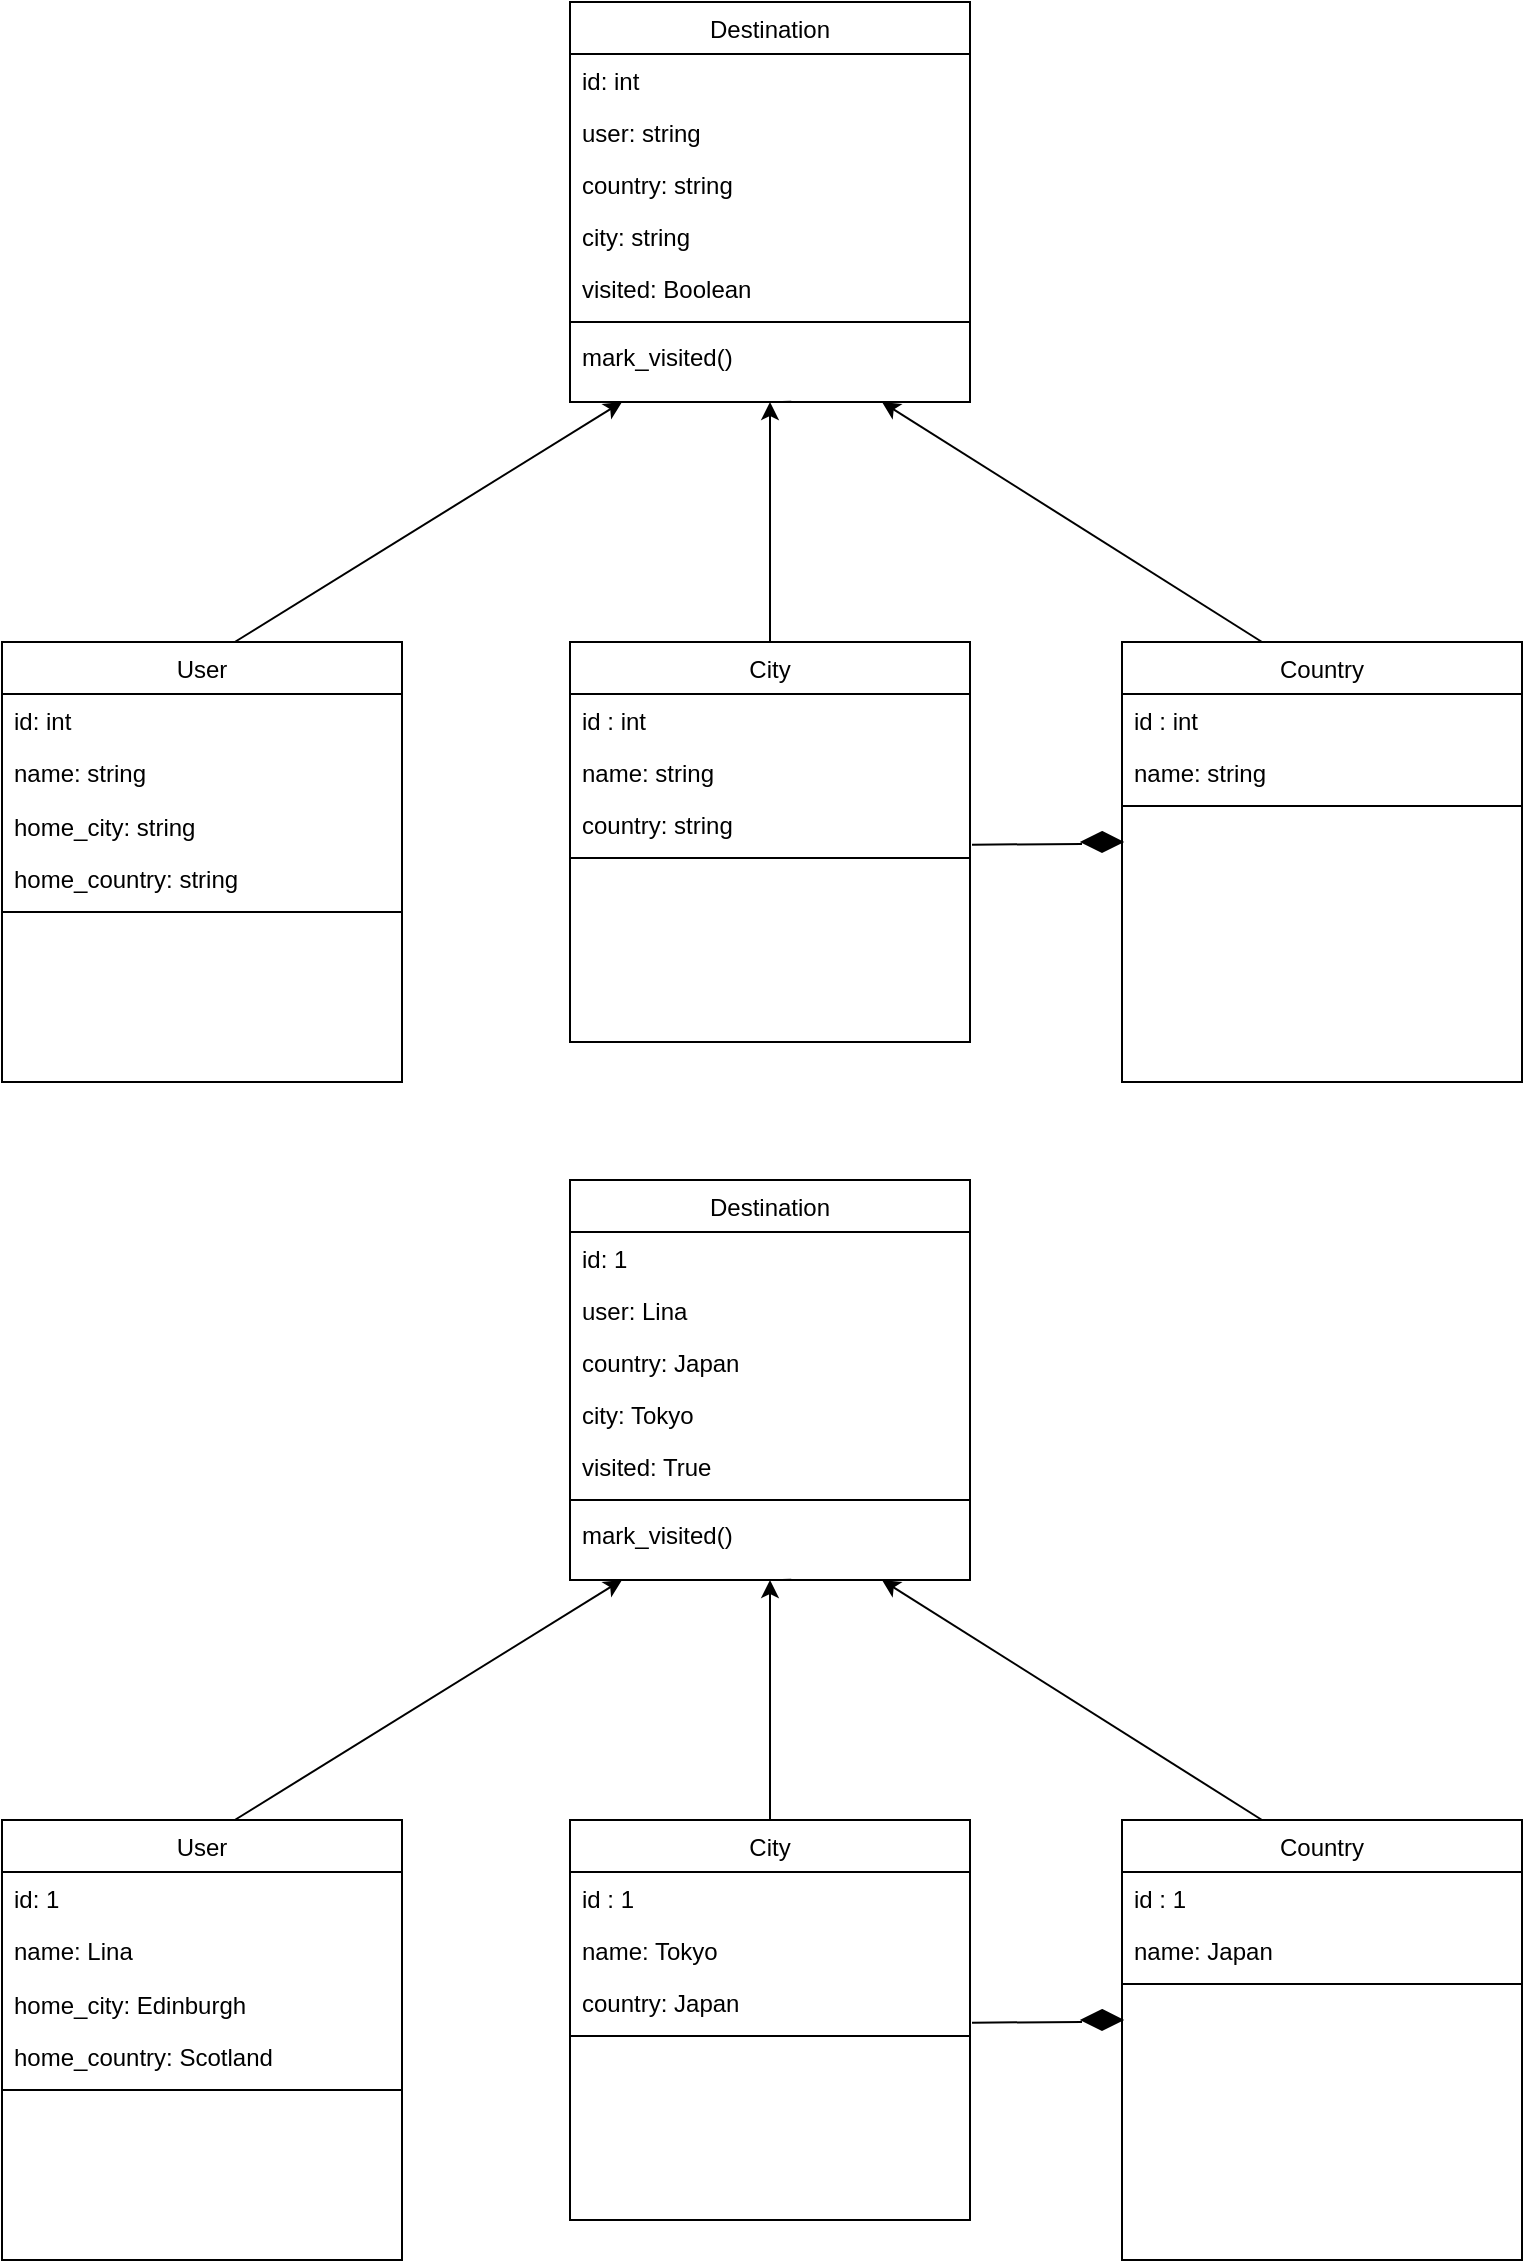 <mxfile version="14.5.1" type="device"><diagram id="C5RBs43oDa-KdzZeNtuy" name="Page-1"><mxGraphModel dx="2306" dy="1212" grid="1" gridSize="10" guides="1" tooltips="1" connect="1" arrows="1" fold="1" page="1" pageScale="1" pageWidth="827" pageHeight="1169" math="0" shadow="0"><root><mxCell id="WIyWlLk6GJQsqaUBKTNV-0"/><mxCell id="WIyWlLk6GJQsqaUBKTNV-1" parent="WIyWlLk6GJQsqaUBKTNV-0"/><mxCell id="hOu4_jnKzFQFYxNaibTn-24" value="" style="shape=rhombus;perimeter=rhombusPerimeter;whiteSpace=wrap;html=1;align=center;fillColor=#000000;" parent="WIyWlLk6GJQsqaUBKTNV-1" vertex="1"><mxGeometry x="570" y="455" width="20" height="10" as="geometry"/></mxCell><mxCell id="73SNleGkroOw5CjTIz4A-29" value="User" style="swimlane;fontStyle=0;align=center;verticalAlign=top;childLayout=stackLayout;horizontal=1;startSize=26;horizontalStack=0;resizeParent=1;resizeLast=0;collapsible=1;marginBottom=0;rounded=0;shadow=0;strokeWidth=1;" parent="WIyWlLk6GJQsqaUBKTNV-1" vertex="1"><mxGeometry x="30" y="360" width="200" height="220" as="geometry"><mxRectangle x="230" y="140" width="160" height="26" as="alternateBounds"/></mxGeometry></mxCell><mxCell id="73SNleGkroOw5CjTIz4A-30" value="id: int" style="text;align=left;verticalAlign=top;spacingLeft=4;spacingRight=4;overflow=hidden;rotatable=0;points=[[0,0.5],[1,0.5]];portConstraint=eastwest;rounded=0;shadow=0;html=0;" parent="73SNleGkroOw5CjTIz4A-29" vertex="1"><mxGeometry y="26" width="200" height="26" as="geometry"/></mxCell><mxCell id="73SNleGkroOw5CjTIz4A-31" value="name: string" style="text;align=left;verticalAlign=top;spacingLeft=4;spacingRight=4;overflow=hidden;rotatable=0;points=[[0,0.5],[1,0.5]];portConstraint=eastwest;" parent="73SNleGkroOw5CjTIz4A-29" vertex="1"><mxGeometry y="52" width="200" height="27" as="geometry"/></mxCell><mxCell id="73SNleGkroOw5CjTIz4A-32" value="home_city: string" style="text;align=left;verticalAlign=top;spacingLeft=4;spacingRight=4;overflow=hidden;rotatable=0;points=[[0,0.5],[1,0.5]];portConstraint=eastwest;" parent="73SNleGkroOw5CjTIz4A-29" vertex="1"><mxGeometry y="79" width="200" height="26" as="geometry"/></mxCell><mxCell id="73SNleGkroOw5CjTIz4A-33" value="home_country: string" style="text;align=left;verticalAlign=top;spacingLeft=4;spacingRight=4;overflow=hidden;rotatable=0;points=[[0,0.5],[1,0.5]];portConstraint=eastwest;rounded=0;shadow=0;html=0;" parent="73SNleGkroOw5CjTIz4A-29" vertex="1"><mxGeometry y="105" width="200" height="26" as="geometry"/></mxCell><mxCell id="73SNleGkroOw5CjTIz4A-36" value="" style="line;html=1;strokeWidth=1;align=left;verticalAlign=middle;spacingTop=-1;spacingLeft=3;spacingRight=3;rotatable=0;labelPosition=right;points=[];portConstraint=eastwest;" parent="73SNleGkroOw5CjTIz4A-29" vertex="1"><mxGeometry y="131" width="200" height="8" as="geometry"/></mxCell><mxCell id="73SNleGkroOw5CjTIz4A-37" value="City" style="swimlane;fontStyle=0;align=center;verticalAlign=top;childLayout=stackLayout;horizontal=1;startSize=26;horizontalStack=0;resizeParent=1;resizeLast=0;collapsible=1;marginBottom=0;rounded=0;shadow=0;strokeWidth=1;" parent="WIyWlLk6GJQsqaUBKTNV-1" vertex="1"><mxGeometry x="314" y="360" width="200" height="200" as="geometry"><mxRectangle x="130" y="380" width="160" height="26" as="alternateBounds"/></mxGeometry></mxCell><mxCell id="73SNleGkroOw5CjTIz4A-38" value="id : int" style="text;align=left;verticalAlign=top;spacingLeft=4;spacingRight=4;overflow=hidden;rotatable=0;points=[[0,0.5],[1,0.5]];portConstraint=eastwest;" parent="73SNleGkroOw5CjTIz4A-37" vertex="1"><mxGeometry y="26" width="200" height="26" as="geometry"/></mxCell><mxCell id="73SNleGkroOw5CjTIz4A-39" value="name: string" style="text;align=left;verticalAlign=top;spacingLeft=4;spacingRight=4;overflow=hidden;rotatable=0;points=[[0,0.5],[1,0.5]];portConstraint=eastwest;rounded=0;shadow=0;html=0;" parent="73SNleGkroOw5CjTIz4A-37" vertex="1"><mxGeometry y="52" width="200" height="26" as="geometry"/></mxCell><mxCell id="BcXDWA3yzZn5r3jogknD-1" value="country: string" style="text;align=left;verticalAlign=top;spacingLeft=4;spacingRight=4;overflow=hidden;rotatable=0;points=[[0,0.5],[1,0.5]];portConstraint=eastwest;rounded=0;shadow=0;html=0;" parent="73SNleGkroOw5CjTIz4A-37" vertex="1"><mxGeometry y="78" width="200" height="26" as="geometry"/></mxCell><mxCell id="73SNleGkroOw5CjTIz4A-40" value="" style="line;html=1;strokeWidth=1;align=left;verticalAlign=middle;spacingTop=-1;spacingLeft=3;spacingRight=3;rotatable=0;labelPosition=right;points=[];portConstraint=eastwest;" parent="73SNleGkroOw5CjTIz4A-37" vertex="1"><mxGeometry y="104" width="200" height="8" as="geometry"/></mxCell><mxCell id="73SNleGkroOw5CjTIz4A-50" value="Country" style="swimlane;fontStyle=0;align=center;verticalAlign=top;childLayout=stackLayout;horizontal=1;startSize=26;horizontalStack=0;resizeParent=1;resizeLast=0;collapsible=1;marginBottom=0;rounded=0;shadow=0;strokeWidth=1;" parent="WIyWlLk6GJQsqaUBKTNV-1" vertex="1"><mxGeometry x="590" y="360" width="200" height="220" as="geometry"><mxRectangle x="550" y="140" width="160" height="26" as="alternateBounds"/></mxGeometry></mxCell><mxCell id="73SNleGkroOw5CjTIz4A-51" value="id : int" style="text;align=left;verticalAlign=top;spacingLeft=4;spacingRight=4;overflow=hidden;rotatable=0;points=[[0,0.5],[1,0.5]];portConstraint=eastwest;" parent="73SNleGkroOw5CjTIz4A-50" vertex="1"><mxGeometry y="26" width="200" height="26" as="geometry"/></mxCell><mxCell id="73SNleGkroOw5CjTIz4A-52" value="name: string" style="text;align=left;verticalAlign=top;spacingLeft=4;spacingRight=4;overflow=hidden;rotatable=0;points=[[0,0.5],[1,0.5]];portConstraint=eastwest;rounded=0;shadow=0;html=0;" parent="73SNleGkroOw5CjTIz4A-50" vertex="1"><mxGeometry y="52" width="200" height="26" as="geometry"/></mxCell><mxCell id="73SNleGkroOw5CjTIz4A-56" value="" style="line;html=1;strokeWidth=1;align=left;verticalAlign=middle;spacingTop=-1;spacingLeft=3;spacingRight=3;rotatable=0;labelPosition=right;points=[];portConstraint=eastwest;" parent="73SNleGkroOw5CjTIz4A-50" vertex="1"><mxGeometry y="78" width="200" height="8" as="geometry"/></mxCell><mxCell id="73SNleGkroOw5CjTIz4A-85" value="Destination" style="swimlane;fontStyle=0;align=center;verticalAlign=top;childLayout=stackLayout;horizontal=1;startSize=26;horizontalStack=0;resizeParent=1;resizeLast=0;collapsible=1;marginBottom=0;rounded=0;shadow=0;strokeWidth=1;" parent="WIyWlLk6GJQsqaUBKTNV-1" vertex="1"><mxGeometry x="314" y="40" width="200" height="200" as="geometry"><mxRectangle x="340" y="380" width="170" height="26" as="alternateBounds"/></mxGeometry></mxCell><mxCell id="73SNleGkroOw5CjTIz4A-86" value="id: int" style="text;align=left;verticalAlign=top;spacingLeft=4;spacingRight=4;overflow=hidden;rotatable=0;points=[[0,0.5],[1,0.5]];portConstraint=eastwest;" parent="73SNleGkroOw5CjTIz4A-85" vertex="1"><mxGeometry y="26" width="200" height="26" as="geometry"/></mxCell><mxCell id="BcXDWA3yzZn5r3jogknD-6" value="user: string" style="text;align=left;verticalAlign=top;spacingLeft=4;spacingRight=4;overflow=hidden;rotatable=0;points=[[0,0.5],[1,0.5]];portConstraint=eastwest;" parent="73SNleGkroOw5CjTIz4A-85" vertex="1"><mxGeometry y="52" width="200" height="26" as="geometry"/></mxCell><mxCell id="73SNleGkroOw5CjTIz4A-93" value="country: string" style="text;align=left;verticalAlign=top;spacingLeft=4;spacingRight=4;overflow=hidden;rotatable=0;points=[[0,0.5],[1,0.5]];portConstraint=eastwest;" parent="73SNleGkroOw5CjTIz4A-85" vertex="1"><mxGeometry y="78" width="200" height="26" as="geometry"/></mxCell><mxCell id="BcXDWA3yzZn5r3jogknD-2" value="city: string" style="text;align=left;verticalAlign=top;spacingLeft=4;spacingRight=4;overflow=hidden;rotatable=0;points=[[0,0.5],[1,0.5]];portConstraint=eastwest;" parent="73SNleGkroOw5CjTIz4A-85" vertex="1"><mxGeometry y="104" width="200" height="26" as="geometry"/></mxCell><mxCell id="BcXDWA3yzZn5r3jogknD-3" value="visited: Boolean" style="text;align=left;verticalAlign=top;spacingLeft=4;spacingRight=4;overflow=hidden;rotatable=0;points=[[0,0.5],[1,0.5]];portConstraint=eastwest;" parent="73SNleGkroOw5CjTIz4A-85" vertex="1"><mxGeometry y="130" width="200" height="26" as="geometry"/></mxCell><mxCell id="73SNleGkroOw5CjTIz4A-90" value="" style="line;html=1;strokeWidth=1;align=left;verticalAlign=middle;spacingTop=-1;spacingLeft=3;spacingRight=3;rotatable=0;labelPosition=right;points=[];portConstraint=eastwest;" parent="73SNleGkroOw5CjTIz4A-85" vertex="1"><mxGeometry y="156" width="200" height="8" as="geometry"/></mxCell><mxCell id="BcXDWA3yzZn5r3jogknD-4" value="mark_visited()" style="text;align=left;verticalAlign=top;spacingLeft=4;spacingRight=4;overflow=hidden;rotatable=0;points=[[0,0.5],[1,0.5]];portConstraint=eastwest;" parent="73SNleGkroOw5CjTIz4A-85" vertex="1"><mxGeometry y="164" width="200" height="26" as="geometry"/></mxCell><mxCell id="hOu4_jnKzFQFYxNaibTn-9" value="" style="endArrow=none;html=1;exitX=0.532;exitY=-0.01;exitDx=0;exitDy=0;exitPerimeter=0;" parent="WIyWlLk6GJQsqaUBKTNV-1" edge="1"><mxGeometry width="50" height="50" relative="1" as="geometry"><mxPoint x="424.64" y="239.9" as="sourcePoint"/><mxPoint x="420" y="240" as="targetPoint"/></mxGeometry></mxCell><mxCell id="hOu4_jnKzFQFYxNaibTn-18" value="" style="endArrow=classic;html=1;exitX=0.582;exitY=0;exitDx=0;exitDy=0;exitPerimeter=0;" parent="WIyWlLk6GJQsqaUBKTNV-1" source="73SNleGkroOw5CjTIz4A-29" edge="1"><mxGeometry width="50" height="50" relative="1" as="geometry"><mxPoint x="270" y="390" as="sourcePoint"/><mxPoint x="340" y="240" as="targetPoint"/></mxGeometry></mxCell><mxCell id="hOu4_jnKzFQFYxNaibTn-19" value="" style="endArrow=classic;html=1;entryX=0.5;entryY=1;entryDx=0;entryDy=0;exitX=0.5;exitY=0;exitDx=0;exitDy=0;" parent="WIyWlLk6GJQsqaUBKTNV-1" source="73SNleGkroOw5CjTIz4A-37" target="73SNleGkroOw5CjTIz4A-85" edge="1"><mxGeometry width="50" height="50" relative="1" as="geometry"><mxPoint x="270" y="390" as="sourcePoint"/><mxPoint x="320" y="340" as="targetPoint"/></mxGeometry></mxCell><mxCell id="hOu4_jnKzFQFYxNaibTn-20" value="" style="endArrow=classic;html=1;exitX=0.35;exitY=0;exitDx=0;exitDy=0;exitPerimeter=0;" parent="WIyWlLk6GJQsqaUBKTNV-1" source="73SNleGkroOw5CjTIz4A-50" edge="1"><mxGeometry width="50" height="50" relative="1" as="geometry"><mxPoint x="270" y="390" as="sourcePoint"/><mxPoint x="470" y="240" as="targetPoint"/></mxGeometry></mxCell><mxCell id="hOu4_jnKzFQFYxNaibTn-22" value="" style="endArrow=none;html=1;exitX=1.005;exitY=0.897;exitDx=0;exitDy=0;exitPerimeter=0;" parent="WIyWlLk6GJQsqaUBKTNV-1" source="BcXDWA3yzZn5r3jogknD-1" edge="1"><mxGeometry width="50" height="50" relative="1" as="geometry"><mxPoint x="270" y="390" as="sourcePoint"/><mxPoint x="570" y="461" as="targetPoint"/></mxGeometry></mxCell><mxCell id="OSMnb0UCmhMHq8LQGXnQ-0" value="" style="shape=rhombus;perimeter=rhombusPerimeter;whiteSpace=wrap;html=1;align=center;fillColor=#000000;" vertex="1" parent="WIyWlLk6GJQsqaUBKTNV-1"><mxGeometry x="570" y="1044" width="20" height="10" as="geometry"/></mxCell><mxCell id="OSMnb0UCmhMHq8LQGXnQ-1" value="User" style="swimlane;fontStyle=0;align=center;verticalAlign=top;childLayout=stackLayout;horizontal=1;startSize=26;horizontalStack=0;resizeParent=1;resizeLast=0;collapsible=1;marginBottom=0;rounded=0;shadow=0;strokeWidth=1;" vertex="1" parent="WIyWlLk6GJQsqaUBKTNV-1"><mxGeometry x="30" y="949" width="200" height="220" as="geometry"><mxRectangle x="230" y="140" width="160" height="26" as="alternateBounds"/></mxGeometry></mxCell><mxCell id="OSMnb0UCmhMHq8LQGXnQ-2" value="id: 1" style="text;align=left;verticalAlign=top;spacingLeft=4;spacingRight=4;overflow=hidden;rotatable=0;points=[[0,0.5],[1,0.5]];portConstraint=eastwest;rounded=0;shadow=0;html=0;" vertex="1" parent="OSMnb0UCmhMHq8LQGXnQ-1"><mxGeometry y="26" width="200" height="26" as="geometry"/></mxCell><mxCell id="OSMnb0UCmhMHq8LQGXnQ-3" value="name: Lina" style="text;align=left;verticalAlign=top;spacingLeft=4;spacingRight=4;overflow=hidden;rotatable=0;points=[[0,0.5],[1,0.5]];portConstraint=eastwest;" vertex="1" parent="OSMnb0UCmhMHq8LQGXnQ-1"><mxGeometry y="52" width="200" height="27" as="geometry"/></mxCell><mxCell id="OSMnb0UCmhMHq8LQGXnQ-4" value="home_city: Edinburgh" style="text;align=left;verticalAlign=top;spacingLeft=4;spacingRight=4;overflow=hidden;rotatable=0;points=[[0,0.5],[1,0.5]];portConstraint=eastwest;" vertex="1" parent="OSMnb0UCmhMHq8LQGXnQ-1"><mxGeometry y="79" width="200" height="26" as="geometry"/></mxCell><mxCell id="OSMnb0UCmhMHq8LQGXnQ-5" value="home_country: Scotland" style="text;align=left;verticalAlign=top;spacingLeft=4;spacingRight=4;overflow=hidden;rotatable=0;points=[[0,0.5],[1,0.5]];portConstraint=eastwest;rounded=0;shadow=0;html=0;" vertex="1" parent="OSMnb0UCmhMHq8LQGXnQ-1"><mxGeometry y="105" width="200" height="26" as="geometry"/></mxCell><mxCell id="OSMnb0UCmhMHq8LQGXnQ-6" value="" style="line;html=1;strokeWidth=1;align=left;verticalAlign=middle;spacingTop=-1;spacingLeft=3;spacingRight=3;rotatable=0;labelPosition=right;points=[];portConstraint=eastwest;" vertex="1" parent="OSMnb0UCmhMHq8LQGXnQ-1"><mxGeometry y="131" width="200" height="8" as="geometry"/></mxCell><mxCell id="OSMnb0UCmhMHq8LQGXnQ-7" value="City" style="swimlane;fontStyle=0;align=center;verticalAlign=top;childLayout=stackLayout;horizontal=1;startSize=26;horizontalStack=0;resizeParent=1;resizeLast=0;collapsible=1;marginBottom=0;rounded=0;shadow=0;strokeWidth=1;" vertex="1" parent="WIyWlLk6GJQsqaUBKTNV-1"><mxGeometry x="314" y="949" width="200" height="200" as="geometry"><mxRectangle x="130" y="380" width="160" height="26" as="alternateBounds"/></mxGeometry></mxCell><mxCell id="OSMnb0UCmhMHq8LQGXnQ-8" value="id : 1&#10;" style="text;align=left;verticalAlign=top;spacingLeft=4;spacingRight=4;overflow=hidden;rotatable=0;points=[[0,0.5],[1,0.5]];portConstraint=eastwest;" vertex="1" parent="OSMnb0UCmhMHq8LQGXnQ-7"><mxGeometry y="26" width="200" height="26" as="geometry"/></mxCell><mxCell id="OSMnb0UCmhMHq8LQGXnQ-9" value="name: Tokyo" style="text;align=left;verticalAlign=top;spacingLeft=4;spacingRight=4;overflow=hidden;rotatable=0;points=[[0,0.5],[1,0.5]];portConstraint=eastwest;rounded=0;shadow=0;html=0;" vertex="1" parent="OSMnb0UCmhMHq8LQGXnQ-7"><mxGeometry y="52" width="200" height="26" as="geometry"/></mxCell><mxCell id="OSMnb0UCmhMHq8LQGXnQ-10" value="country: Japan" style="text;align=left;verticalAlign=top;spacingLeft=4;spacingRight=4;overflow=hidden;rotatable=0;points=[[0,0.5],[1,0.5]];portConstraint=eastwest;rounded=0;shadow=0;html=0;" vertex="1" parent="OSMnb0UCmhMHq8LQGXnQ-7"><mxGeometry y="78" width="200" height="26" as="geometry"/></mxCell><mxCell id="OSMnb0UCmhMHq8LQGXnQ-11" value="" style="line;html=1;strokeWidth=1;align=left;verticalAlign=middle;spacingTop=-1;spacingLeft=3;spacingRight=3;rotatable=0;labelPosition=right;points=[];portConstraint=eastwest;" vertex="1" parent="OSMnb0UCmhMHq8LQGXnQ-7"><mxGeometry y="104" width="200" height="8" as="geometry"/></mxCell><mxCell id="OSMnb0UCmhMHq8LQGXnQ-12" value="Country" style="swimlane;fontStyle=0;align=center;verticalAlign=top;childLayout=stackLayout;horizontal=1;startSize=26;horizontalStack=0;resizeParent=1;resizeLast=0;collapsible=1;marginBottom=0;rounded=0;shadow=0;strokeWidth=1;" vertex="1" parent="WIyWlLk6GJQsqaUBKTNV-1"><mxGeometry x="590" y="949" width="200" height="220" as="geometry"><mxRectangle x="550" y="140" width="160" height="26" as="alternateBounds"/></mxGeometry></mxCell><mxCell id="OSMnb0UCmhMHq8LQGXnQ-13" value="id : 1" style="text;align=left;verticalAlign=top;spacingLeft=4;spacingRight=4;overflow=hidden;rotatable=0;points=[[0,0.5],[1,0.5]];portConstraint=eastwest;" vertex="1" parent="OSMnb0UCmhMHq8LQGXnQ-12"><mxGeometry y="26" width="200" height="26" as="geometry"/></mxCell><mxCell id="OSMnb0UCmhMHq8LQGXnQ-14" value="name: Japan" style="text;align=left;verticalAlign=top;spacingLeft=4;spacingRight=4;overflow=hidden;rotatable=0;points=[[0,0.5],[1,0.5]];portConstraint=eastwest;rounded=0;shadow=0;html=0;" vertex="1" parent="OSMnb0UCmhMHq8LQGXnQ-12"><mxGeometry y="52" width="200" height="26" as="geometry"/></mxCell><mxCell id="OSMnb0UCmhMHq8LQGXnQ-15" value="" style="line;html=1;strokeWidth=1;align=left;verticalAlign=middle;spacingTop=-1;spacingLeft=3;spacingRight=3;rotatable=0;labelPosition=right;points=[];portConstraint=eastwest;" vertex="1" parent="OSMnb0UCmhMHq8LQGXnQ-12"><mxGeometry y="78" width="200" height="8" as="geometry"/></mxCell><mxCell id="OSMnb0UCmhMHq8LQGXnQ-16" value="Destination" style="swimlane;fontStyle=0;align=center;verticalAlign=top;childLayout=stackLayout;horizontal=1;startSize=26;horizontalStack=0;resizeParent=1;resizeLast=0;collapsible=1;marginBottom=0;rounded=0;shadow=0;strokeWidth=1;" vertex="1" parent="WIyWlLk6GJQsqaUBKTNV-1"><mxGeometry x="314" y="629" width="200" height="200" as="geometry"><mxRectangle x="340" y="380" width="170" height="26" as="alternateBounds"/></mxGeometry></mxCell><mxCell id="OSMnb0UCmhMHq8LQGXnQ-17" value="id: 1" style="text;align=left;verticalAlign=top;spacingLeft=4;spacingRight=4;overflow=hidden;rotatable=0;points=[[0,0.5],[1,0.5]];portConstraint=eastwest;" vertex="1" parent="OSMnb0UCmhMHq8LQGXnQ-16"><mxGeometry y="26" width="200" height="26" as="geometry"/></mxCell><mxCell id="OSMnb0UCmhMHq8LQGXnQ-18" value="user: Lina" style="text;align=left;verticalAlign=top;spacingLeft=4;spacingRight=4;overflow=hidden;rotatable=0;points=[[0,0.5],[1,0.5]];portConstraint=eastwest;" vertex="1" parent="OSMnb0UCmhMHq8LQGXnQ-16"><mxGeometry y="52" width="200" height="26" as="geometry"/></mxCell><mxCell id="OSMnb0UCmhMHq8LQGXnQ-19" value="country: Japan" style="text;align=left;verticalAlign=top;spacingLeft=4;spacingRight=4;overflow=hidden;rotatable=0;points=[[0,0.5],[1,0.5]];portConstraint=eastwest;" vertex="1" parent="OSMnb0UCmhMHq8LQGXnQ-16"><mxGeometry y="78" width="200" height="26" as="geometry"/></mxCell><mxCell id="OSMnb0UCmhMHq8LQGXnQ-20" value="city: Tokyo" style="text;align=left;verticalAlign=top;spacingLeft=4;spacingRight=4;overflow=hidden;rotatable=0;points=[[0,0.5],[1,0.5]];portConstraint=eastwest;" vertex="1" parent="OSMnb0UCmhMHq8LQGXnQ-16"><mxGeometry y="104" width="200" height="26" as="geometry"/></mxCell><mxCell id="OSMnb0UCmhMHq8LQGXnQ-21" value="visited: True" style="text;align=left;verticalAlign=top;spacingLeft=4;spacingRight=4;overflow=hidden;rotatable=0;points=[[0,0.5],[1,0.5]];portConstraint=eastwest;" vertex="1" parent="OSMnb0UCmhMHq8LQGXnQ-16"><mxGeometry y="130" width="200" height="26" as="geometry"/></mxCell><mxCell id="OSMnb0UCmhMHq8LQGXnQ-22" value="" style="line;html=1;strokeWidth=1;align=left;verticalAlign=middle;spacingTop=-1;spacingLeft=3;spacingRight=3;rotatable=0;labelPosition=right;points=[];portConstraint=eastwest;" vertex="1" parent="OSMnb0UCmhMHq8LQGXnQ-16"><mxGeometry y="156" width="200" height="8" as="geometry"/></mxCell><mxCell id="OSMnb0UCmhMHq8LQGXnQ-23" value="mark_visited()" style="text;align=left;verticalAlign=top;spacingLeft=4;spacingRight=4;overflow=hidden;rotatable=0;points=[[0,0.5],[1,0.5]];portConstraint=eastwest;" vertex="1" parent="OSMnb0UCmhMHq8LQGXnQ-16"><mxGeometry y="164" width="200" height="26" as="geometry"/></mxCell><mxCell id="OSMnb0UCmhMHq8LQGXnQ-24" value="" style="endArrow=none;html=1;exitX=0.532;exitY=-0.01;exitDx=0;exitDy=0;exitPerimeter=0;" edge="1" parent="WIyWlLk6GJQsqaUBKTNV-1"><mxGeometry width="50" height="50" relative="1" as="geometry"><mxPoint x="424.64" y="828.9" as="sourcePoint"/><mxPoint x="420" y="829" as="targetPoint"/></mxGeometry></mxCell><mxCell id="OSMnb0UCmhMHq8LQGXnQ-25" value="" style="endArrow=classic;html=1;exitX=0.582;exitY=0;exitDx=0;exitDy=0;exitPerimeter=0;" edge="1" parent="WIyWlLk6GJQsqaUBKTNV-1" source="OSMnb0UCmhMHq8LQGXnQ-1"><mxGeometry width="50" height="50" relative="1" as="geometry"><mxPoint x="270" y="979" as="sourcePoint"/><mxPoint x="340" y="829" as="targetPoint"/></mxGeometry></mxCell><mxCell id="OSMnb0UCmhMHq8LQGXnQ-26" value="" style="endArrow=classic;html=1;entryX=0.5;entryY=1;entryDx=0;entryDy=0;exitX=0.5;exitY=0;exitDx=0;exitDy=0;" edge="1" parent="WIyWlLk6GJQsqaUBKTNV-1" source="OSMnb0UCmhMHq8LQGXnQ-7" target="OSMnb0UCmhMHq8LQGXnQ-16"><mxGeometry width="50" height="50" relative="1" as="geometry"><mxPoint x="270" y="979" as="sourcePoint"/><mxPoint x="320" y="929" as="targetPoint"/></mxGeometry></mxCell><mxCell id="OSMnb0UCmhMHq8LQGXnQ-27" value="" style="endArrow=classic;html=1;exitX=0.35;exitY=0;exitDx=0;exitDy=0;exitPerimeter=0;" edge="1" parent="WIyWlLk6GJQsqaUBKTNV-1" source="OSMnb0UCmhMHq8LQGXnQ-12"><mxGeometry width="50" height="50" relative="1" as="geometry"><mxPoint x="270" y="979" as="sourcePoint"/><mxPoint x="470" y="829" as="targetPoint"/></mxGeometry></mxCell><mxCell id="OSMnb0UCmhMHq8LQGXnQ-28" value="" style="endArrow=none;html=1;exitX=1.005;exitY=0.897;exitDx=0;exitDy=0;exitPerimeter=0;" edge="1" parent="WIyWlLk6GJQsqaUBKTNV-1" source="OSMnb0UCmhMHq8LQGXnQ-10"><mxGeometry width="50" height="50" relative="1" as="geometry"><mxPoint x="270" y="979" as="sourcePoint"/><mxPoint x="570" y="1050" as="targetPoint"/></mxGeometry></mxCell></root></mxGraphModel></diagram></mxfile>
